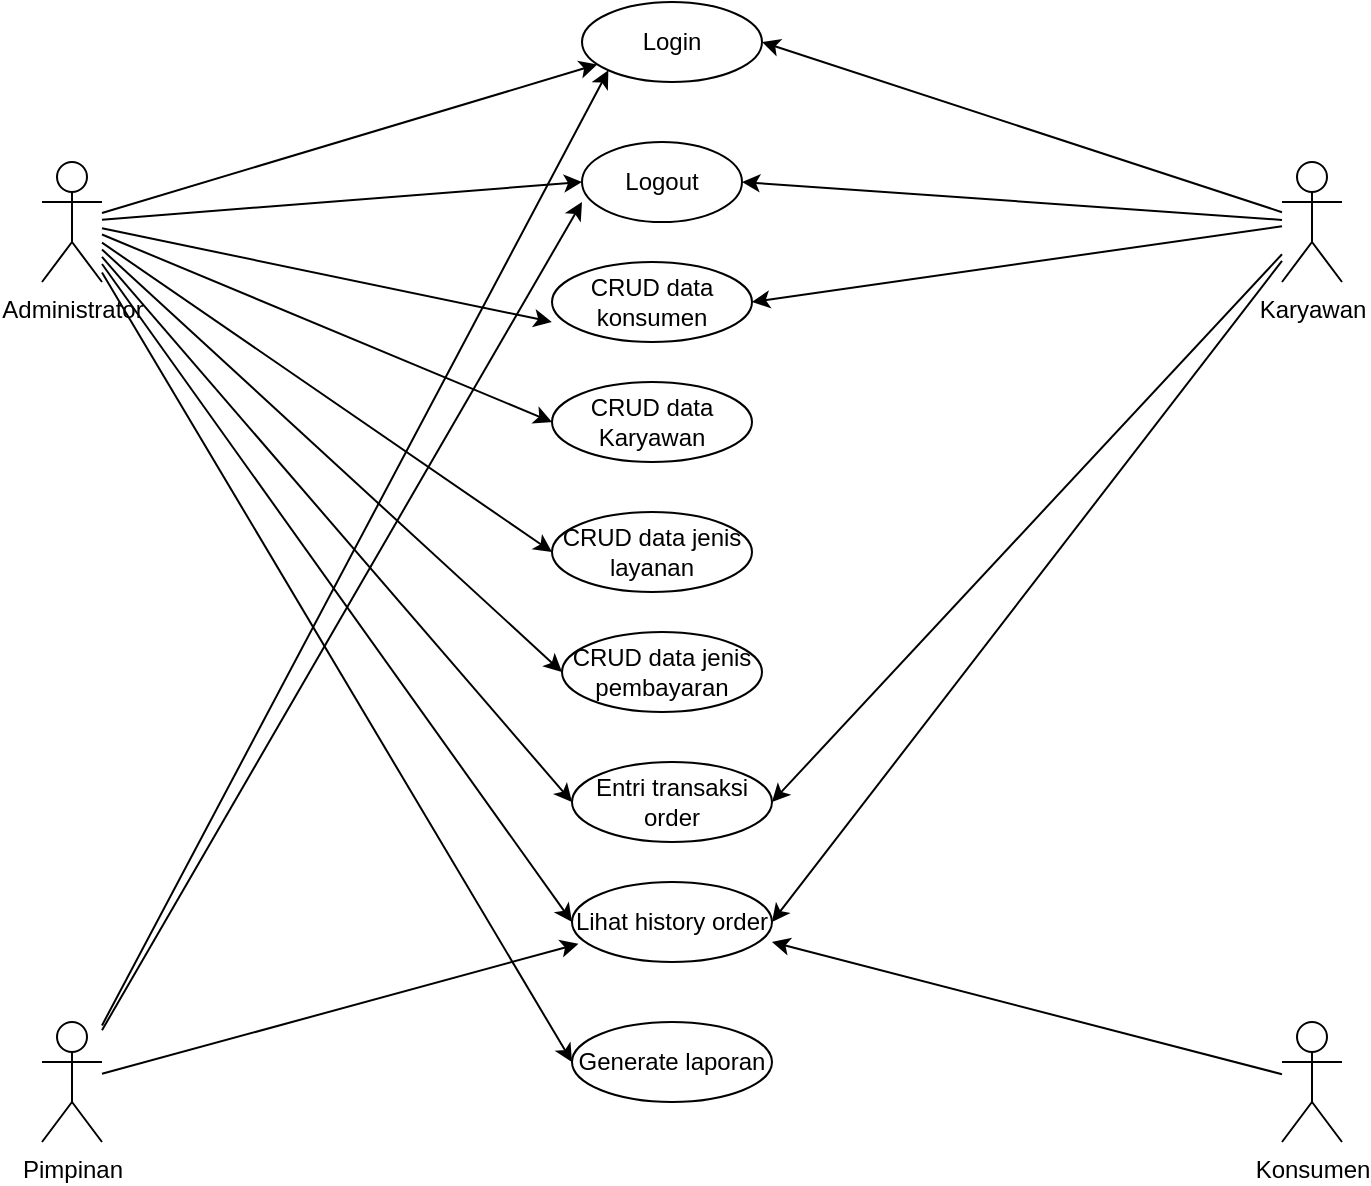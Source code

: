 <mxfile version="21.0.2" type="github">
  <diagram name="Halaman-1" id="hHgRiDcJZYMqevniUiFU">
    <mxGraphModel dx="666" dy="566" grid="1" gridSize="10" guides="1" tooltips="1" connect="1" arrows="1" fold="1" page="1" pageScale="1" pageWidth="827" pageHeight="1169" math="0" shadow="0">
      <root>
        <mxCell id="0" />
        <mxCell id="1" parent="0" />
        <mxCell id="2R_atn_oV4bNo3s9oLUp-10" style="rounded=0;orthogonalLoop=1;jettySize=auto;html=1;" parent="1" source="2R_atn_oV4bNo3s9oLUp-19" target="2R_atn_oV4bNo3s9oLUp-32" edge="1">
          <mxGeometry relative="1" as="geometry" />
        </mxCell>
        <mxCell id="2R_atn_oV4bNo3s9oLUp-11" style="rounded=0;orthogonalLoop=1;jettySize=auto;html=1;entryX=0;entryY=0.5;entryDx=0;entryDy=0;" parent="1" source="2R_atn_oV4bNo3s9oLUp-19" target="2R_atn_oV4bNo3s9oLUp-33" edge="1">
          <mxGeometry relative="1" as="geometry" />
        </mxCell>
        <mxCell id="2R_atn_oV4bNo3s9oLUp-12" style="rounded=0;orthogonalLoop=1;jettySize=auto;html=1;entryX=-0.001;entryY=0.749;entryDx=0;entryDy=0;entryPerimeter=0;" parent="1" source="2R_atn_oV4bNo3s9oLUp-19" target="2R_atn_oV4bNo3s9oLUp-34" edge="1">
          <mxGeometry relative="1" as="geometry" />
        </mxCell>
        <mxCell id="2R_atn_oV4bNo3s9oLUp-13" style="rounded=0;orthogonalLoop=1;jettySize=auto;html=1;entryX=0;entryY=0.5;entryDx=0;entryDy=0;" parent="1" source="2R_atn_oV4bNo3s9oLUp-19" target="2R_atn_oV4bNo3s9oLUp-40" edge="1">
          <mxGeometry relative="1" as="geometry" />
        </mxCell>
        <mxCell id="2R_atn_oV4bNo3s9oLUp-14" style="rounded=0;orthogonalLoop=1;jettySize=auto;html=1;entryX=0;entryY=0.5;entryDx=0;entryDy=0;" parent="1" source="2R_atn_oV4bNo3s9oLUp-19" target="2R_atn_oV4bNo3s9oLUp-35" edge="1">
          <mxGeometry relative="1" as="geometry" />
        </mxCell>
        <mxCell id="2R_atn_oV4bNo3s9oLUp-15" style="rounded=0;orthogonalLoop=1;jettySize=auto;html=1;entryX=0;entryY=0.5;entryDx=0;entryDy=0;" parent="1" source="2R_atn_oV4bNo3s9oLUp-19" target="2R_atn_oV4bNo3s9oLUp-36" edge="1">
          <mxGeometry relative="1" as="geometry">
            <mxPoint x="460" y="640" as="targetPoint" />
          </mxGeometry>
        </mxCell>
        <mxCell id="2R_atn_oV4bNo3s9oLUp-16" style="rounded=0;orthogonalLoop=1;jettySize=auto;html=1;entryX=0;entryY=0.5;entryDx=0;entryDy=0;entryPerimeter=0;" parent="1" source="2R_atn_oV4bNo3s9oLUp-19" target="2R_atn_oV4bNo3s9oLUp-37" edge="1">
          <mxGeometry relative="1" as="geometry" />
        </mxCell>
        <mxCell id="2R_atn_oV4bNo3s9oLUp-17" style="rounded=0;orthogonalLoop=1;jettySize=auto;html=1;entryX=0;entryY=0.5;entryDx=0;entryDy=0;" parent="1" source="2R_atn_oV4bNo3s9oLUp-19" target="2R_atn_oV4bNo3s9oLUp-38" edge="1">
          <mxGeometry relative="1" as="geometry" />
        </mxCell>
        <mxCell id="2R_atn_oV4bNo3s9oLUp-18" style="rounded=0;orthogonalLoop=1;jettySize=auto;html=1;entryX=0;entryY=0.5;entryDx=0;entryDy=0;" parent="1" source="2R_atn_oV4bNo3s9oLUp-19" target="2R_atn_oV4bNo3s9oLUp-39" edge="1">
          <mxGeometry relative="1" as="geometry" />
        </mxCell>
        <mxCell id="2R_atn_oV4bNo3s9oLUp-19" value="Administrator" style="shape=umlActor;verticalLabelPosition=bottom;verticalAlign=top;html=1;outlineConnect=0;" parent="1" vertex="1">
          <mxGeometry x="290" y="370" width="30" height="60" as="geometry" />
        </mxCell>
        <mxCell id="2R_atn_oV4bNo3s9oLUp-20" style="rounded=0;orthogonalLoop=1;jettySize=auto;html=1;entryX=1;entryY=0.5;entryDx=0;entryDy=0;strokeColor=#000000;" parent="1" source="2R_atn_oV4bNo3s9oLUp-25" target="2R_atn_oV4bNo3s9oLUp-32" edge="1">
          <mxGeometry relative="1" as="geometry" />
        </mxCell>
        <mxCell id="2R_atn_oV4bNo3s9oLUp-21" style="rounded=0;orthogonalLoop=1;jettySize=auto;html=1;entryX=1;entryY=0.5;entryDx=0;entryDy=0;strokeColor=#000000;" parent="1" source="2R_atn_oV4bNo3s9oLUp-25" target="2R_atn_oV4bNo3s9oLUp-33" edge="1">
          <mxGeometry relative="1" as="geometry" />
        </mxCell>
        <mxCell id="2R_atn_oV4bNo3s9oLUp-22" style="rounded=0;orthogonalLoop=1;jettySize=auto;html=1;entryX=1;entryY=0.5;entryDx=0;entryDy=0;strokeColor=#000000;" parent="1" source="2R_atn_oV4bNo3s9oLUp-25" target="2R_atn_oV4bNo3s9oLUp-34" edge="1">
          <mxGeometry relative="1" as="geometry" />
        </mxCell>
        <mxCell id="2R_atn_oV4bNo3s9oLUp-23" style="rounded=0;orthogonalLoop=1;jettySize=auto;html=1;entryX=1;entryY=0.5;entryDx=0;entryDy=0;strokeColor=#000000;" parent="1" source="2R_atn_oV4bNo3s9oLUp-25" target="2R_atn_oV4bNo3s9oLUp-38" edge="1">
          <mxGeometry relative="1" as="geometry">
            <mxPoint x="790" y="760" as="targetPoint" />
          </mxGeometry>
        </mxCell>
        <mxCell id="2R_atn_oV4bNo3s9oLUp-24" style="rounded=0;orthogonalLoop=1;jettySize=auto;html=1;entryX=1;entryY=0.5;entryDx=0;entryDy=0;strokeColor=#000000;" parent="1" source="2R_atn_oV4bNo3s9oLUp-25" target="2R_atn_oV4bNo3s9oLUp-39" edge="1">
          <mxGeometry relative="1" as="geometry" />
        </mxCell>
        <mxCell id="2R_atn_oV4bNo3s9oLUp-25" value="Karyawan" style="shape=umlActor;verticalLabelPosition=bottom;verticalAlign=top;html=1;outlineConnect=0;" parent="1" vertex="1">
          <mxGeometry x="910" y="370" width="30" height="60" as="geometry" />
        </mxCell>
        <mxCell id="2R_atn_oV4bNo3s9oLUp-26" style="rounded=0;orthogonalLoop=1;jettySize=auto;html=1;entryX=0.032;entryY=0.773;entryDx=0;entryDy=0;entryPerimeter=0;strokeColor=#000000;" parent="1" source="2R_atn_oV4bNo3s9oLUp-29" target="2R_atn_oV4bNo3s9oLUp-39" edge="1">
          <mxGeometry relative="1" as="geometry" />
        </mxCell>
        <mxCell id="2R_atn_oV4bNo3s9oLUp-27" style="rounded=0;orthogonalLoop=1;jettySize=auto;html=1;entryX=0;entryY=0.75;entryDx=0;entryDy=0;entryPerimeter=0;strokeColor=#000000;" parent="1" source="2R_atn_oV4bNo3s9oLUp-29" target="2R_atn_oV4bNo3s9oLUp-33" edge="1">
          <mxGeometry relative="1" as="geometry" />
        </mxCell>
        <mxCell id="2R_atn_oV4bNo3s9oLUp-29" value="Pimpinan" style="shape=umlActor;verticalLabelPosition=bottom;verticalAlign=top;html=1;outlineConnect=0;" parent="1" vertex="1">
          <mxGeometry x="290" y="800" width="30" height="60" as="geometry" />
        </mxCell>
        <mxCell id="2R_atn_oV4bNo3s9oLUp-30" style="rounded=0;orthogonalLoop=1;jettySize=auto;html=1;entryX=1;entryY=0.75;entryDx=0;entryDy=0;entryPerimeter=0;strokeColor=#000000;" parent="1" source="2R_atn_oV4bNo3s9oLUp-31" target="2R_atn_oV4bNo3s9oLUp-39" edge="1">
          <mxGeometry relative="1" as="geometry" />
        </mxCell>
        <mxCell id="2R_atn_oV4bNo3s9oLUp-31" value="Konsumen" style="shape=umlActor;verticalLabelPosition=bottom;verticalAlign=top;html=1;outlineConnect=0;" parent="1" vertex="1">
          <mxGeometry x="910" y="800" width="30" height="60" as="geometry" />
        </mxCell>
        <mxCell id="2R_atn_oV4bNo3s9oLUp-32" value="Login" style="ellipse;whiteSpace=wrap;html=1;" parent="1" vertex="1">
          <mxGeometry x="560" y="290" width="90" height="40" as="geometry" />
        </mxCell>
        <mxCell id="2R_atn_oV4bNo3s9oLUp-33" value="Logout" style="ellipse;whiteSpace=wrap;html=1;" parent="1" vertex="1">
          <mxGeometry x="560" y="360" width="80" height="40" as="geometry" />
        </mxCell>
        <mxCell id="2R_atn_oV4bNo3s9oLUp-34" value="CRUD data konsumen" style="ellipse;whiteSpace=wrap;html=1;" parent="1" vertex="1">
          <mxGeometry x="545" y="420" width="100" height="40" as="geometry" />
        </mxCell>
        <mxCell id="2R_atn_oV4bNo3s9oLUp-35" value="CRUD data Karyawan" style="ellipse;whiteSpace=wrap;html=1;" parent="1" vertex="1">
          <mxGeometry x="545" y="480" width="100" height="40" as="geometry" />
        </mxCell>
        <mxCell id="2R_atn_oV4bNo3s9oLUp-36" value="CRUD data jenis layanan" style="ellipse;whiteSpace=wrap;html=1;" parent="1" vertex="1">
          <mxGeometry x="545" y="545" width="100" height="40" as="geometry" />
        </mxCell>
        <mxCell id="2R_atn_oV4bNo3s9oLUp-37" value="CRUD data jenis pembayaran" style="ellipse;whiteSpace=wrap;html=1;" parent="1" vertex="1">
          <mxGeometry x="550" y="605" width="100" height="40" as="geometry" />
        </mxCell>
        <mxCell id="2R_atn_oV4bNo3s9oLUp-38" value="Entri transaksi order" style="ellipse;whiteSpace=wrap;html=1;" parent="1" vertex="1">
          <mxGeometry x="555" y="670" width="100" height="40" as="geometry" />
        </mxCell>
        <mxCell id="2R_atn_oV4bNo3s9oLUp-39" value="Lihat history order" style="ellipse;whiteSpace=wrap;html=1;" parent="1" vertex="1">
          <mxGeometry x="555" y="730" width="100" height="40" as="geometry" />
        </mxCell>
        <mxCell id="2R_atn_oV4bNo3s9oLUp-40" value="Generate laporan" style="ellipse;whiteSpace=wrap;html=1;" parent="1" vertex="1">
          <mxGeometry x="555" y="800" width="100" height="40" as="geometry" />
        </mxCell>
        <mxCell id="2R_atn_oV4bNo3s9oLUp-46" value="" style="endArrow=classic;html=1;rounded=0;entryX=0;entryY=1;entryDx=0;entryDy=0;" parent="1" source="2R_atn_oV4bNo3s9oLUp-29" target="2R_atn_oV4bNo3s9oLUp-32" edge="1">
          <mxGeometry width="50" height="50" relative="1" as="geometry">
            <mxPoint x="310" y="790" as="sourcePoint" />
            <mxPoint x="470" y="670" as="targetPoint" />
          </mxGeometry>
        </mxCell>
      </root>
    </mxGraphModel>
  </diagram>
</mxfile>
